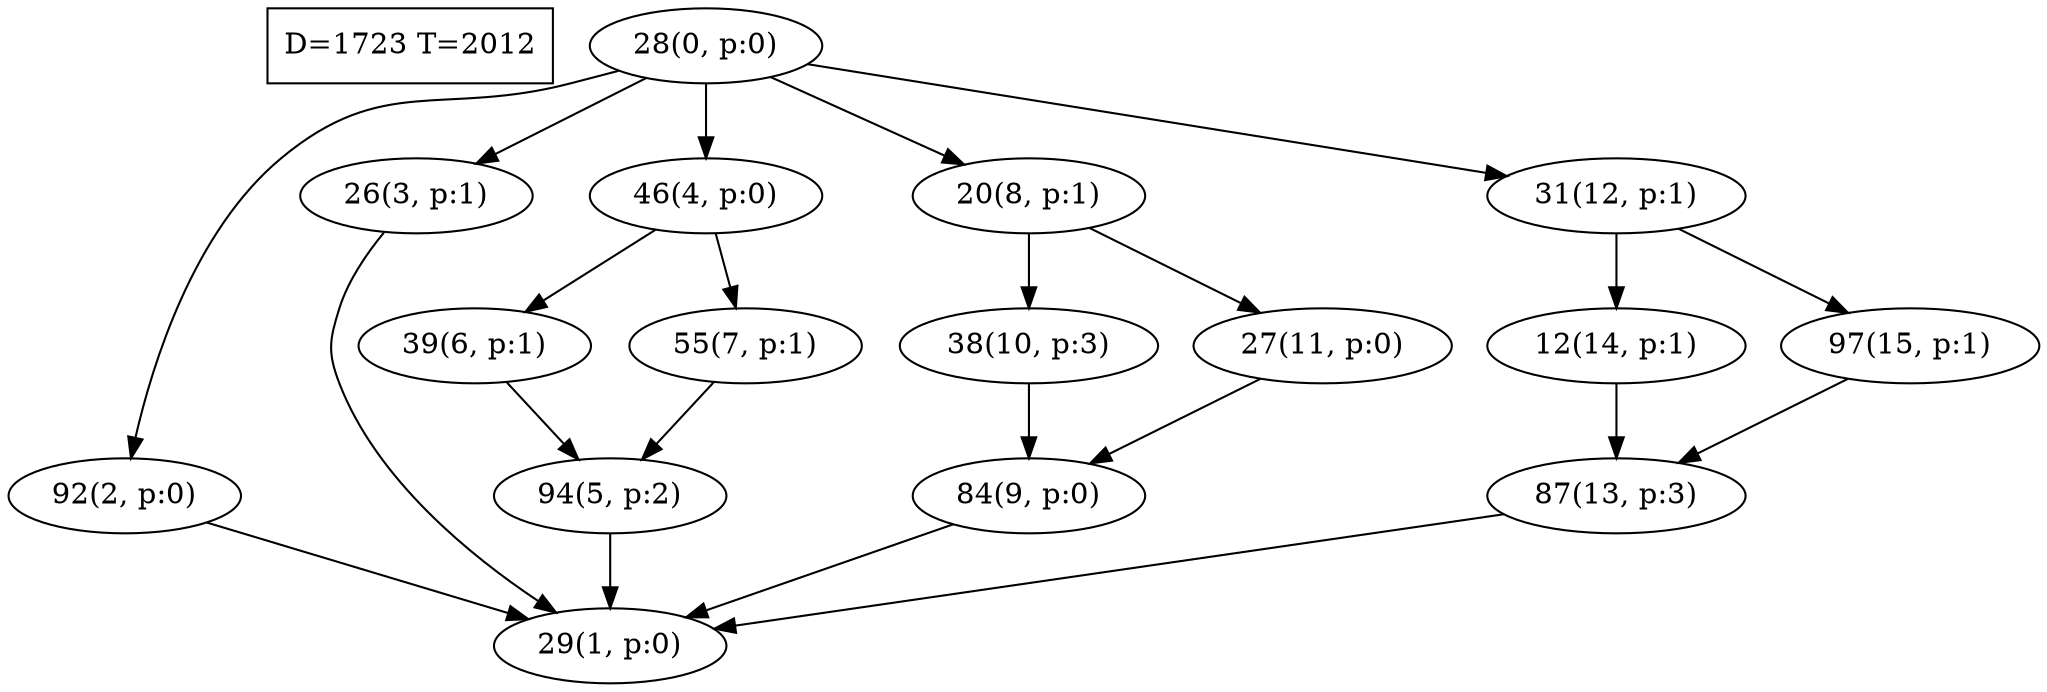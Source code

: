 digraph Task {
i [shape=box, label="D=1723 T=2012"]; 
0 [label="28(0, p:0)"];
1 [label="29(1, p:0)"];
2 [label="92(2, p:0)"];
3 [label="26(3, p:1)"];
4 [label="46(4, p:0)"];
5 [label="94(5, p:2)"];
6 [label="39(6, p:1)"];
7 [label="55(7, p:1)"];
8 [label="20(8, p:1)"];
9 [label="84(9, p:0)"];
10 [label="38(10, p:3)"];
11 [label="27(11, p:0)"];
12 [label="31(12, p:1)"];
13 [label="87(13, p:3)"];
14 [label="12(14, p:1)"];
15 [label="97(15, p:1)"];
0 -> 2;
0 -> 3;
0 -> 4;
0 -> 8;
0 -> 12;
2 -> 1;
3 -> 1;
4 -> 6;
4 -> 7;
5 -> 1;
6 -> 5;
7 -> 5;
8 -> 10;
8 -> 11;
9 -> 1;
10 -> 9;
11 -> 9;
12 -> 14;
12 -> 15;
13 -> 1;
14 -> 13;
15 -> 13;
}